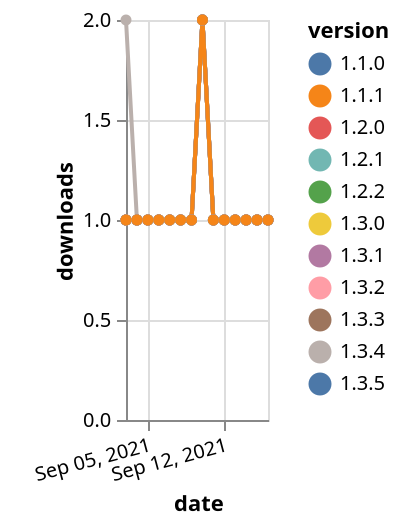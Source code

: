{"$schema": "https://vega.github.io/schema/vega-lite/v5.json", "description": "A simple bar chart with embedded data.", "data": {"values": [{"date": "2021-09-03", "total": 144, "delta": 1, "version": "1.1.0"}, {"date": "2021-09-04", "total": 145, "delta": 1, "version": "1.1.0"}, {"date": "2021-09-05", "total": 146, "delta": 1, "version": "1.1.0"}, {"date": "2021-09-06", "total": 147, "delta": 1, "version": "1.1.0"}, {"date": "2021-09-07", "total": 148, "delta": 1, "version": "1.1.0"}, {"date": "2021-09-08", "total": 149, "delta": 1, "version": "1.1.0"}, {"date": "2021-09-09", "total": 150, "delta": 1, "version": "1.1.0"}, {"date": "2021-09-10", "total": 152, "delta": 2, "version": "1.1.0"}, {"date": "2021-09-11", "total": 153, "delta": 1, "version": "1.1.0"}, {"date": "2021-09-12", "total": 154, "delta": 1, "version": "1.1.0"}, {"date": "2021-09-13", "total": 155, "delta": 1, "version": "1.1.0"}, {"date": "2021-09-14", "total": 156, "delta": 1, "version": "1.1.0"}, {"date": "2021-09-15", "total": 157, "delta": 1, "version": "1.1.0"}, {"date": "2021-09-16", "total": 158, "delta": 1, "version": "1.1.0"}, {"date": "2021-09-03", "total": 127, "delta": 1, "version": "1.3.5"}, {"date": "2021-09-04", "total": 128, "delta": 1, "version": "1.3.5"}, {"date": "2021-09-05", "total": 129, "delta": 1, "version": "1.3.5"}, {"date": "2021-09-06", "total": 130, "delta": 1, "version": "1.3.5"}, {"date": "2021-09-07", "total": 131, "delta": 1, "version": "1.3.5"}, {"date": "2021-09-08", "total": 132, "delta": 1, "version": "1.3.5"}, {"date": "2021-09-09", "total": 133, "delta": 1, "version": "1.3.5"}, {"date": "2021-09-10", "total": 135, "delta": 2, "version": "1.3.5"}, {"date": "2021-09-11", "total": 136, "delta": 1, "version": "1.3.5"}, {"date": "2021-09-12", "total": 137, "delta": 1, "version": "1.3.5"}, {"date": "2021-09-13", "total": 138, "delta": 1, "version": "1.3.5"}, {"date": "2021-09-14", "total": 139, "delta": 1, "version": "1.3.5"}, {"date": "2021-09-15", "total": 140, "delta": 1, "version": "1.3.5"}, {"date": "2021-09-16", "total": 141, "delta": 1, "version": "1.3.5"}, {"date": "2021-09-03", "total": 131, "delta": 1, "version": "1.3.0"}, {"date": "2021-09-04", "total": 132, "delta": 1, "version": "1.3.0"}, {"date": "2021-09-05", "total": 133, "delta": 1, "version": "1.3.0"}, {"date": "2021-09-06", "total": 134, "delta": 1, "version": "1.3.0"}, {"date": "2021-09-07", "total": 135, "delta": 1, "version": "1.3.0"}, {"date": "2021-09-08", "total": 136, "delta": 1, "version": "1.3.0"}, {"date": "2021-09-09", "total": 137, "delta": 1, "version": "1.3.0"}, {"date": "2021-09-10", "total": 139, "delta": 2, "version": "1.3.0"}, {"date": "2021-09-11", "total": 140, "delta": 1, "version": "1.3.0"}, {"date": "2021-09-12", "total": 141, "delta": 1, "version": "1.3.0"}, {"date": "2021-09-13", "total": 142, "delta": 1, "version": "1.3.0"}, {"date": "2021-09-14", "total": 143, "delta": 1, "version": "1.3.0"}, {"date": "2021-09-15", "total": 144, "delta": 1, "version": "1.3.0"}, {"date": "2021-09-16", "total": 145, "delta": 1, "version": "1.3.0"}, {"date": "2021-09-03", "total": 130, "delta": 1, "version": "1.3.3"}, {"date": "2021-09-04", "total": 131, "delta": 1, "version": "1.3.3"}, {"date": "2021-09-05", "total": 132, "delta": 1, "version": "1.3.3"}, {"date": "2021-09-06", "total": 133, "delta": 1, "version": "1.3.3"}, {"date": "2021-09-07", "total": 134, "delta": 1, "version": "1.3.3"}, {"date": "2021-09-08", "total": 135, "delta": 1, "version": "1.3.3"}, {"date": "2021-09-09", "total": 136, "delta": 1, "version": "1.3.3"}, {"date": "2021-09-10", "total": 138, "delta": 2, "version": "1.3.3"}, {"date": "2021-09-11", "total": 139, "delta": 1, "version": "1.3.3"}, {"date": "2021-09-12", "total": 140, "delta": 1, "version": "1.3.3"}, {"date": "2021-09-13", "total": 141, "delta": 1, "version": "1.3.3"}, {"date": "2021-09-14", "total": 142, "delta": 1, "version": "1.3.3"}, {"date": "2021-09-15", "total": 143, "delta": 1, "version": "1.3.3"}, {"date": "2021-09-16", "total": 144, "delta": 1, "version": "1.3.3"}, {"date": "2021-09-03", "total": 125, "delta": 1, "version": "1.2.2"}, {"date": "2021-09-04", "total": 126, "delta": 1, "version": "1.2.2"}, {"date": "2021-09-05", "total": 127, "delta": 1, "version": "1.2.2"}, {"date": "2021-09-06", "total": 128, "delta": 1, "version": "1.2.2"}, {"date": "2021-09-07", "total": 129, "delta": 1, "version": "1.2.2"}, {"date": "2021-09-08", "total": 130, "delta": 1, "version": "1.2.2"}, {"date": "2021-09-09", "total": 131, "delta": 1, "version": "1.2.2"}, {"date": "2021-09-10", "total": 133, "delta": 2, "version": "1.2.2"}, {"date": "2021-09-11", "total": 134, "delta": 1, "version": "1.2.2"}, {"date": "2021-09-12", "total": 135, "delta": 1, "version": "1.2.2"}, {"date": "2021-09-13", "total": 136, "delta": 1, "version": "1.2.2"}, {"date": "2021-09-14", "total": 137, "delta": 1, "version": "1.2.2"}, {"date": "2021-09-15", "total": 138, "delta": 1, "version": "1.2.2"}, {"date": "2021-09-16", "total": 139, "delta": 1, "version": "1.2.2"}, {"date": "2021-09-03", "total": 125, "delta": 1, "version": "1.3.1"}, {"date": "2021-09-04", "total": 126, "delta": 1, "version": "1.3.1"}, {"date": "2021-09-05", "total": 127, "delta": 1, "version": "1.3.1"}, {"date": "2021-09-06", "total": 128, "delta": 1, "version": "1.3.1"}, {"date": "2021-09-07", "total": 129, "delta": 1, "version": "1.3.1"}, {"date": "2021-09-08", "total": 130, "delta": 1, "version": "1.3.1"}, {"date": "2021-09-09", "total": 131, "delta": 1, "version": "1.3.1"}, {"date": "2021-09-10", "total": 133, "delta": 2, "version": "1.3.1"}, {"date": "2021-09-11", "total": 134, "delta": 1, "version": "1.3.1"}, {"date": "2021-09-12", "total": 135, "delta": 1, "version": "1.3.1"}, {"date": "2021-09-13", "total": 136, "delta": 1, "version": "1.3.1"}, {"date": "2021-09-14", "total": 137, "delta": 1, "version": "1.3.1"}, {"date": "2021-09-15", "total": 138, "delta": 1, "version": "1.3.1"}, {"date": "2021-09-16", "total": 139, "delta": 1, "version": "1.3.1"}, {"date": "2021-09-03", "total": 125, "delta": 2, "version": "1.3.4"}, {"date": "2021-09-04", "total": 126, "delta": 1, "version": "1.3.4"}, {"date": "2021-09-05", "total": 127, "delta": 1, "version": "1.3.4"}, {"date": "2021-09-06", "total": 128, "delta": 1, "version": "1.3.4"}, {"date": "2021-09-07", "total": 129, "delta": 1, "version": "1.3.4"}, {"date": "2021-09-08", "total": 130, "delta": 1, "version": "1.3.4"}, {"date": "2021-09-09", "total": 131, "delta": 1, "version": "1.3.4"}, {"date": "2021-09-10", "total": 133, "delta": 2, "version": "1.3.4"}, {"date": "2021-09-11", "total": 134, "delta": 1, "version": "1.3.4"}, {"date": "2021-09-12", "total": 135, "delta": 1, "version": "1.3.4"}, {"date": "2021-09-13", "total": 136, "delta": 1, "version": "1.3.4"}, {"date": "2021-09-14", "total": 137, "delta": 1, "version": "1.3.4"}, {"date": "2021-09-15", "total": 138, "delta": 1, "version": "1.3.4"}, {"date": "2021-09-16", "total": 139, "delta": 1, "version": "1.3.4"}, {"date": "2021-09-03", "total": 127, "delta": 1, "version": "1.3.2"}, {"date": "2021-09-04", "total": 128, "delta": 1, "version": "1.3.2"}, {"date": "2021-09-05", "total": 129, "delta": 1, "version": "1.3.2"}, {"date": "2021-09-06", "total": 130, "delta": 1, "version": "1.3.2"}, {"date": "2021-09-07", "total": 131, "delta": 1, "version": "1.3.2"}, {"date": "2021-09-08", "total": 132, "delta": 1, "version": "1.3.2"}, {"date": "2021-09-09", "total": 133, "delta": 1, "version": "1.3.2"}, {"date": "2021-09-10", "total": 135, "delta": 2, "version": "1.3.2"}, {"date": "2021-09-11", "total": 136, "delta": 1, "version": "1.3.2"}, {"date": "2021-09-12", "total": 137, "delta": 1, "version": "1.3.2"}, {"date": "2021-09-13", "total": 138, "delta": 1, "version": "1.3.2"}, {"date": "2021-09-14", "total": 139, "delta": 1, "version": "1.3.2"}, {"date": "2021-09-15", "total": 140, "delta": 1, "version": "1.3.2"}, {"date": "2021-09-16", "total": 141, "delta": 1, "version": "1.3.2"}, {"date": "2021-09-03", "total": 135, "delta": 1, "version": "1.2.0"}, {"date": "2021-09-04", "total": 136, "delta": 1, "version": "1.2.0"}, {"date": "2021-09-05", "total": 137, "delta": 1, "version": "1.2.0"}, {"date": "2021-09-06", "total": 138, "delta": 1, "version": "1.2.0"}, {"date": "2021-09-07", "total": 139, "delta": 1, "version": "1.2.0"}, {"date": "2021-09-08", "total": 140, "delta": 1, "version": "1.2.0"}, {"date": "2021-09-09", "total": 141, "delta": 1, "version": "1.2.0"}, {"date": "2021-09-10", "total": 143, "delta": 2, "version": "1.2.0"}, {"date": "2021-09-11", "total": 144, "delta": 1, "version": "1.2.0"}, {"date": "2021-09-12", "total": 145, "delta": 1, "version": "1.2.0"}, {"date": "2021-09-13", "total": 146, "delta": 1, "version": "1.2.0"}, {"date": "2021-09-14", "total": 147, "delta": 1, "version": "1.2.0"}, {"date": "2021-09-15", "total": 148, "delta": 1, "version": "1.2.0"}, {"date": "2021-09-16", "total": 149, "delta": 1, "version": "1.2.0"}, {"date": "2021-09-03", "total": 133, "delta": 1, "version": "1.2.1"}, {"date": "2021-09-04", "total": 134, "delta": 1, "version": "1.2.1"}, {"date": "2021-09-05", "total": 135, "delta": 1, "version": "1.2.1"}, {"date": "2021-09-06", "total": 136, "delta": 1, "version": "1.2.1"}, {"date": "2021-09-07", "total": 137, "delta": 1, "version": "1.2.1"}, {"date": "2021-09-08", "total": 138, "delta": 1, "version": "1.2.1"}, {"date": "2021-09-09", "total": 139, "delta": 1, "version": "1.2.1"}, {"date": "2021-09-10", "total": 141, "delta": 2, "version": "1.2.1"}, {"date": "2021-09-11", "total": 142, "delta": 1, "version": "1.2.1"}, {"date": "2021-09-12", "total": 143, "delta": 1, "version": "1.2.1"}, {"date": "2021-09-13", "total": 144, "delta": 1, "version": "1.2.1"}, {"date": "2021-09-14", "total": 145, "delta": 1, "version": "1.2.1"}, {"date": "2021-09-15", "total": 146, "delta": 1, "version": "1.2.1"}, {"date": "2021-09-16", "total": 147, "delta": 1, "version": "1.2.1"}, {"date": "2021-09-03", "total": 146, "delta": 1, "version": "1.1.1"}, {"date": "2021-09-04", "total": 147, "delta": 1, "version": "1.1.1"}, {"date": "2021-09-05", "total": 148, "delta": 1, "version": "1.1.1"}, {"date": "2021-09-06", "total": 149, "delta": 1, "version": "1.1.1"}, {"date": "2021-09-07", "total": 150, "delta": 1, "version": "1.1.1"}, {"date": "2021-09-08", "total": 151, "delta": 1, "version": "1.1.1"}, {"date": "2021-09-09", "total": 152, "delta": 1, "version": "1.1.1"}, {"date": "2021-09-10", "total": 154, "delta": 2, "version": "1.1.1"}, {"date": "2021-09-11", "total": 155, "delta": 1, "version": "1.1.1"}, {"date": "2021-09-12", "total": 156, "delta": 1, "version": "1.1.1"}, {"date": "2021-09-13", "total": 157, "delta": 1, "version": "1.1.1"}, {"date": "2021-09-14", "total": 158, "delta": 1, "version": "1.1.1"}, {"date": "2021-09-15", "total": 159, "delta": 1, "version": "1.1.1"}, {"date": "2021-09-16", "total": 160, "delta": 1, "version": "1.1.1"}]}, "width": "container", "mark": {"type": "line", "point": {"filled": true}}, "encoding": {"x": {"field": "date", "type": "temporal", "timeUnit": "yearmonthdate", "title": "date", "axis": {"labelAngle": -15}}, "y": {"field": "delta", "type": "quantitative", "title": "downloads"}, "color": {"field": "version", "type": "nominal"}, "tooltip": {"field": "delta"}}}